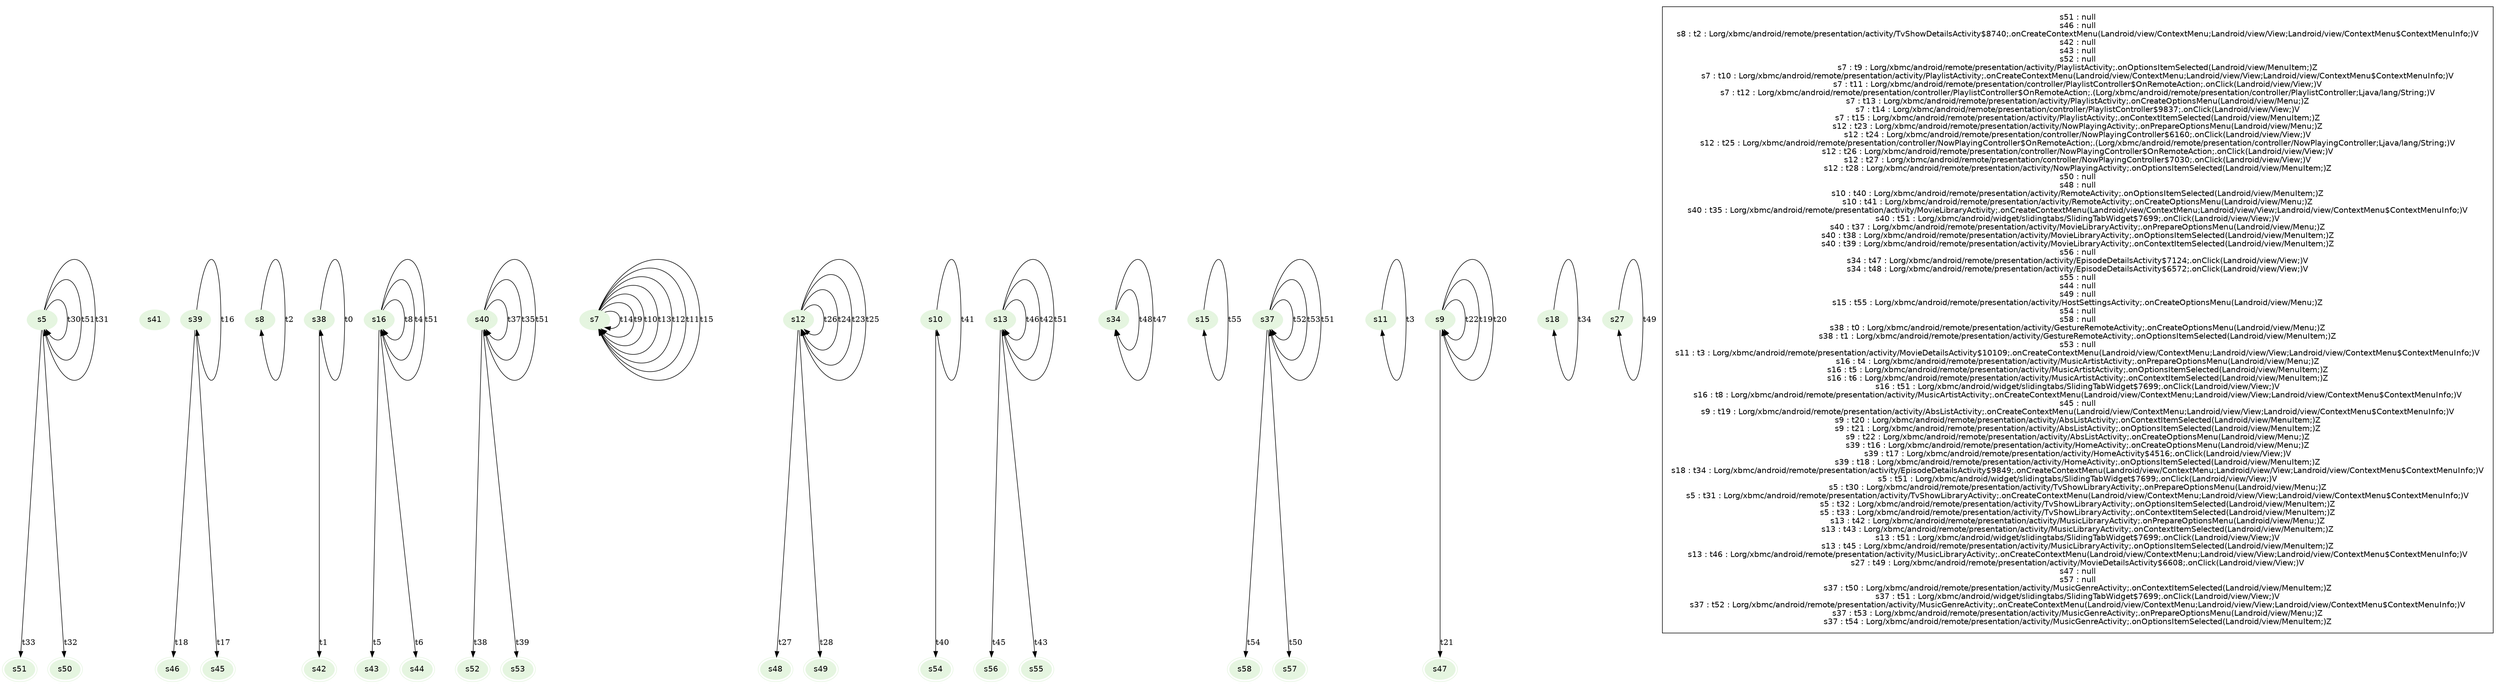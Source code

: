 digraph {
fontname="Helvetica";
node[style=filled, fontname="Helvetica", colorscheme=greens3, color=1];
s51[peripheries=2];
s41;
s46[peripheries=2];
s8;
s42[peripheries=2];
s43[peripheries=2];
s52[peripheries=2];
s7;
s12;
s50[peripheries=2];
s48[peripheries=2];
s10;
s40;
s56[peripheries=2];
s34;
s55[peripheries=2];
s44[peripheries=2];
s49[peripheries=2];
s15;
s54[peripheries=2];
s58[peripheries=2];
s38;
s53[peripheries=2];
s11;
s16;
s45[peripheries=2];
s9;
s39;
s18;
s5;
s13;
s27;
s47[peripheries=2];
s57[peripheries=2];
s37;
s7 -> s7[label="t14"];
s12 -> s12[label="t26"];
s34 -> s34[label="t48"];
s9 -> s9[label="t22"];
s40 -> s40[label="t37"];
s37 -> s58[label="t54"];
s16 -> s43[label="t5"];
s39 -> s39[label="t16"];
s34 -> s34[label="t47"];
s16 -> s16[label="t8"];
s40 -> s40[label="t35"];
s12 -> s12[label="t24"];
s9 -> s47[label="t21"];
s5 -> s51[label="t33"];
s9 -> s9[label="t19"];
s7 -> s7[label="t9"];
s5 -> s5[label="t30"];
s40 -> s52[label="t38"];
s11 -> s11[label="t3"];
s12 -> s49[label="t28"];
s39 -> s45[label="t17"];
s10 -> s10[label="t41"];
s7 -> s7[label="t10"];
s13 -> s13[label="t46"];
s16 -> s16[label="t4"];
s7 -> s7[label="t13"];
s38 -> s42[label="t1"];
s7 -> s7[label="t12"];
s27 -> s27[label="t49"];
s12 -> s12[label="t23"];
s39 -> s46[label="t18"];
s12 -> s48[label="t27"];
s40 -> s40[label="t51"];
s40 -> s53[label="t39"];
s37 -> s37[label="t52"];
s7 -> s7[label="t11"];
s13 -> s56[label="t45"];
s15 -> s15[label="t55"];
s7 -> s7[label="t15"];
s37 -> s37[label="t53"];
s13 -> s55[label="t43"];
s37 -> s37[label="t51"];
s16 -> s16[label="t51"];
s37 -> s57[label="t50"];
s5 -> s5[label="t51"];
s13 -> s13[label="t42"];
s38 -> s38[label="t0"];
s12 -> s12[label="t25"];
s13 -> s13[label="t51"];
s5 -> s5[label="t31"];
s8 -> s8[label="t2"];
s9 -> s9[label="t20"];
s5 -> s50[label="t32"];
s16 -> s44[label="t6"];
s10 -> s54[label="t40"];
s18 -> s18[label="t34"];
subgraph cluster_key {
ds[shape=plaintext, style=solid,label="s51 : null\ns46 : null\ns8 : t2 : Lorg/xbmc/android/remote/presentation/activity/TvShowDetailsActivity$8740;.onCreateContextMenu(Landroid/view/ContextMenu;Landroid/view/View;Landroid/view/ContextMenu$ContextMenuInfo;)V\ns42 : null\ns43 : null\ns52 : null\ns7 : t9 : Lorg/xbmc/android/remote/presentation/activity/PlaylistActivity;.onOptionsItemSelected(Landroid/view/MenuItem;)Z\ns7 : t10 : Lorg/xbmc/android/remote/presentation/activity/PlaylistActivity;.onCreateContextMenu(Landroid/view/ContextMenu;Landroid/view/View;Landroid/view/ContextMenu$ContextMenuInfo;)V\ns7 : t11 : Lorg/xbmc/android/remote/presentation/controller/PlaylistController$OnRemoteAction;.onClick(Landroid/view/View;)V\ns7 : t12 : Lorg/xbmc/android/remote/presentation/controller/PlaylistController$OnRemoteAction;.(Lorg/xbmc/android/remote/presentation/controller/PlaylistController;Ljava/lang/String;)V\ns7 : t13 : Lorg/xbmc/android/remote/presentation/activity/PlaylistActivity;.onCreateOptionsMenu(Landroid/view/Menu;)Z\ns7 : t14 : Lorg/xbmc/android/remote/presentation/controller/PlaylistController$9837;.onClick(Landroid/view/View;)V\ns7 : t15 : Lorg/xbmc/android/remote/presentation/activity/PlaylistActivity;.onContextItemSelected(Landroid/view/MenuItem;)Z\ns12 : t23 : Lorg/xbmc/android/remote/presentation/activity/NowPlayingActivity;.onPrepareOptionsMenu(Landroid/view/Menu;)Z\ns12 : t24 : Lorg/xbmc/android/remote/presentation/controller/NowPlayingController$6160;.onClick(Landroid/view/View;)V\ns12 : t25 : Lorg/xbmc/android/remote/presentation/controller/NowPlayingController$OnRemoteAction;.(Lorg/xbmc/android/remote/presentation/controller/NowPlayingController;Ljava/lang/String;)V\ns12 : t26 : Lorg/xbmc/android/remote/presentation/controller/NowPlayingController$OnRemoteAction;.onClick(Landroid/view/View;)V\ns12 : t27 : Lorg/xbmc/android/remote/presentation/controller/NowPlayingController$7030;.onClick(Landroid/view/View;)V\ns12 : t28 : Lorg/xbmc/android/remote/presentation/activity/NowPlayingActivity;.onOptionsItemSelected(Landroid/view/MenuItem;)Z\ns50 : null\ns48 : null\ns10 : t40 : Lorg/xbmc/android/remote/presentation/activity/RemoteActivity;.onOptionsItemSelected(Landroid/view/MenuItem;)Z\ns10 : t41 : Lorg/xbmc/android/remote/presentation/activity/RemoteActivity;.onCreateOptionsMenu(Landroid/view/Menu;)Z\ns40 : t35 : Lorg/xbmc/android/remote/presentation/activity/MovieLibraryActivity;.onCreateContextMenu(Landroid/view/ContextMenu;Landroid/view/View;Landroid/view/ContextMenu$ContextMenuInfo;)V\ns40 : t51 : Lorg/xbmc/android/widget/slidingtabs/SlidingTabWidget$7699;.onClick(Landroid/view/View;)V\ns40 : t37 : Lorg/xbmc/android/remote/presentation/activity/MovieLibraryActivity;.onPrepareOptionsMenu(Landroid/view/Menu;)Z\ns40 : t38 : Lorg/xbmc/android/remote/presentation/activity/MovieLibraryActivity;.onOptionsItemSelected(Landroid/view/MenuItem;)Z\ns40 : t39 : Lorg/xbmc/android/remote/presentation/activity/MovieLibraryActivity;.onContextItemSelected(Landroid/view/MenuItem;)Z\ns56 : null\ns34 : t47 : Lorg/xbmc/android/remote/presentation/activity/EpisodeDetailsActivity$7124;.onClick(Landroid/view/View;)V\ns34 : t48 : Lorg/xbmc/android/remote/presentation/activity/EpisodeDetailsActivity$6572;.onClick(Landroid/view/View;)V\ns55 : null\ns44 : null\ns49 : null\ns15 : t55 : Lorg/xbmc/android/remote/presentation/activity/HostSettingsActivity;.onCreateOptionsMenu(Landroid/view/Menu;)Z\ns54 : null\ns58 : null\ns38 : t0 : Lorg/xbmc/android/remote/presentation/activity/GestureRemoteActivity;.onCreateOptionsMenu(Landroid/view/Menu;)Z\ns38 : t1 : Lorg/xbmc/android/remote/presentation/activity/GestureRemoteActivity;.onOptionsItemSelected(Landroid/view/MenuItem;)Z\ns53 : null\ns11 : t3 : Lorg/xbmc/android/remote/presentation/activity/MovieDetailsActivity$10109;.onCreateContextMenu(Landroid/view/ContextMenu;Landroid/view/View;Landroid/view/ContextMenu$ContextMenuInfo;)V\ns16 : t4 : Lorg/xbmc/android/remote/presentation/activity/MusicArtistActivity;.onPrepareOptionsMenu(Landroid/view/Menu;)Z\ns16 : t5 : Lorg/xbmc/android/remote/presentation/activity/MusicArtistActivity;.onOptionsItemSelected(Landroid/view/MenuItem;)Z\ns16 : t6 : Lorg/xbmc/android/remote/presentation/activity/MusicArtistActivity;.onContextItemSelected(Landroid/view/MenuItem;)Z\ns16 : t51 : Lorg/xbmc/android/widget/slidingtabs/SlidingTabWidget$7699;.onClick(Landroid/view/View;)V\ns16 : t8 : Lorg/xbmc/android/remote/presentation/activity/MusicArtistActivity;.onCreateContextMenu(Landroid/view/ContextMenu;Landroid/view/View;Landroid/view/ContextMenu$ContextMenuInfo;)V\ns45 : null\ns9 : t19 : Lorg/xbmc/android/remote/presentation/activity/AbsListActivity;.onCreateContextMenu(Landroid/view/ContextMenu;Landroid/view/View;Landroid/view/ContextMenu$ContextMenuInfo;)V\ns9 : t20 : Lorg/xbmc/android/remote/presentation/activity/AbsListActivity;.onContextItemSelected(Landroid/view/MenuItem;)Z\ns9 : t21 : Lorg/xbmc/android/remote/presentation/activity/AbsListActivity;.onOptionsItemSelected(Landroid/view/MenuItem;)Z\ns9 : t22 : Lorg/xbmc/android/remote/presentation/activity/AbsListActivity;.onCreateOptionsMenu(Landroid/view/Menu;)Z\ns39 : t16 : Lorg/xbmc/android/remote/presentation/activity/HomeActivity;.onCreateOptionsMenu(Landroid/view/Menu;)Z\ns39 : t17 : Lorg/xbmc/android/remote/presentation/activity/HomeActivity$4516;.onClick(Landroid/view/View;)V\ns39 : t18 : Lorg/xbmc/android/remote/presentation/activity/HomeActivity;.onOptionsItemSelected(Landroid/view/MenuItem;)Z\ns18 : t34 : Lorg/xbmc/android/remote/presentation/activity/EpisodeDetailsActivity$9849;.onCreateContextMenu(Landroid/view/ContextMenu;Landroid/view/View;Landroid/view/ContextMenu$ContextMenuInfo;)V\ns5 : t51 : Lorg/xbmc/android/widget/slidingtabs/SlidingTabWidget$7699;.onClick(Landroid/view/View;)V\ns5 : t30 : Lorg/xbmc/android/remote/presentation/activity/TvShowLibraryActivity;.onPrepareOptionsMenu(Landroid/view/Menu;)Z\ns5 : t31 : Lorg/xbmc/android/remote/presentation/activity/TvShowLibraryActivity;.onCreateContextMenu(Landroid/view/ContextMenu;Landroid/view/View;Landroid/view/ContextMenu$ContextMenuInfo;)V\ns5 : t32 : Lorg/xbmc/android/remote/presentation/activity/TvShowLibraryActivity;.onOptionsItemSelected(Landroid/view/MenuItem;)Z\ns5 : t33 : Lorg/xbmc/android/remote/presentation/activity/TvShowLibraryActivity;.onContextItemSelected(Landroid/view/MenuItem;)Z\ns13 : t42 : Lorg/xbmc/android/remote/presentation/activity/MusicLibraryActivity;.onPrepareOptionsMenu(Landroid/view/Menu;)Z\ns13 : t43 : Lorg/xbmc/android/remote/presentation/activity/MusicLibraryActivity;.onContextItemSelected(Landroid/view/MenuItem;)Z\ns13 : t51 : Lorg/xbmc/android/widget/slidingtabs/SlidingTabWidget$7699;.onClick(Landroid/view/View;)V\ns13 : t45 : Lorg/xbmc/android/remote/presentation/activity/MusicLibraryActivity;.onOptionsItemSelected(Landroid/view/MenuItem;)Z\ns13 : t46 : Lorg/xbmc/android/remote/presentation/activity/MusicLibraryActivity;.onCreateContextMenu(Landroid/view/ContextMenu;Landroid/view/View;Landroid/view/ContextMenu$ContextMenuInfo;)V\ns27 : t49 : Lorg/xbmc/android/remote/presentation/activity/MovieDetailsActivity$6608;.onClick(Landroid/view/View;)V\ns47 : null\ns57 : null\ns37 : t50 : Lorg/xbmc/android/remote/presentation/activity/MusicGenreActivity;.onContextItemSelected(Landroid/view/MenuItem;)Z\ns37 : t51 : Lorg/xbmc/android/widget/slidingtabs/SlidingTabWidget$7699;.onClick(Landroid/view/View;)V\ns37 : t52 : Lorg/xbmc/android/remote/presentation/activity/MusicGenreActivity;.onCreateContextMenu(Landroid/view/ContextMenu;Landroid/view/View;Landroid/view/ContextMenu$ContextMenuInfo;)V\ns37 : t53 : Lorg/xbmc/android/remote/presentation/activity/MusicGenreActivity;.onPrepareOptionsMenu(Landroid/view/Menu;)Z\ns37 : t54 : Lorg/xbmc/android/remote/presentation/activity/MusicGenreActivity;.onOptionsItemSelected(Landroid/view/MenuItem;)Z\n"];}
}